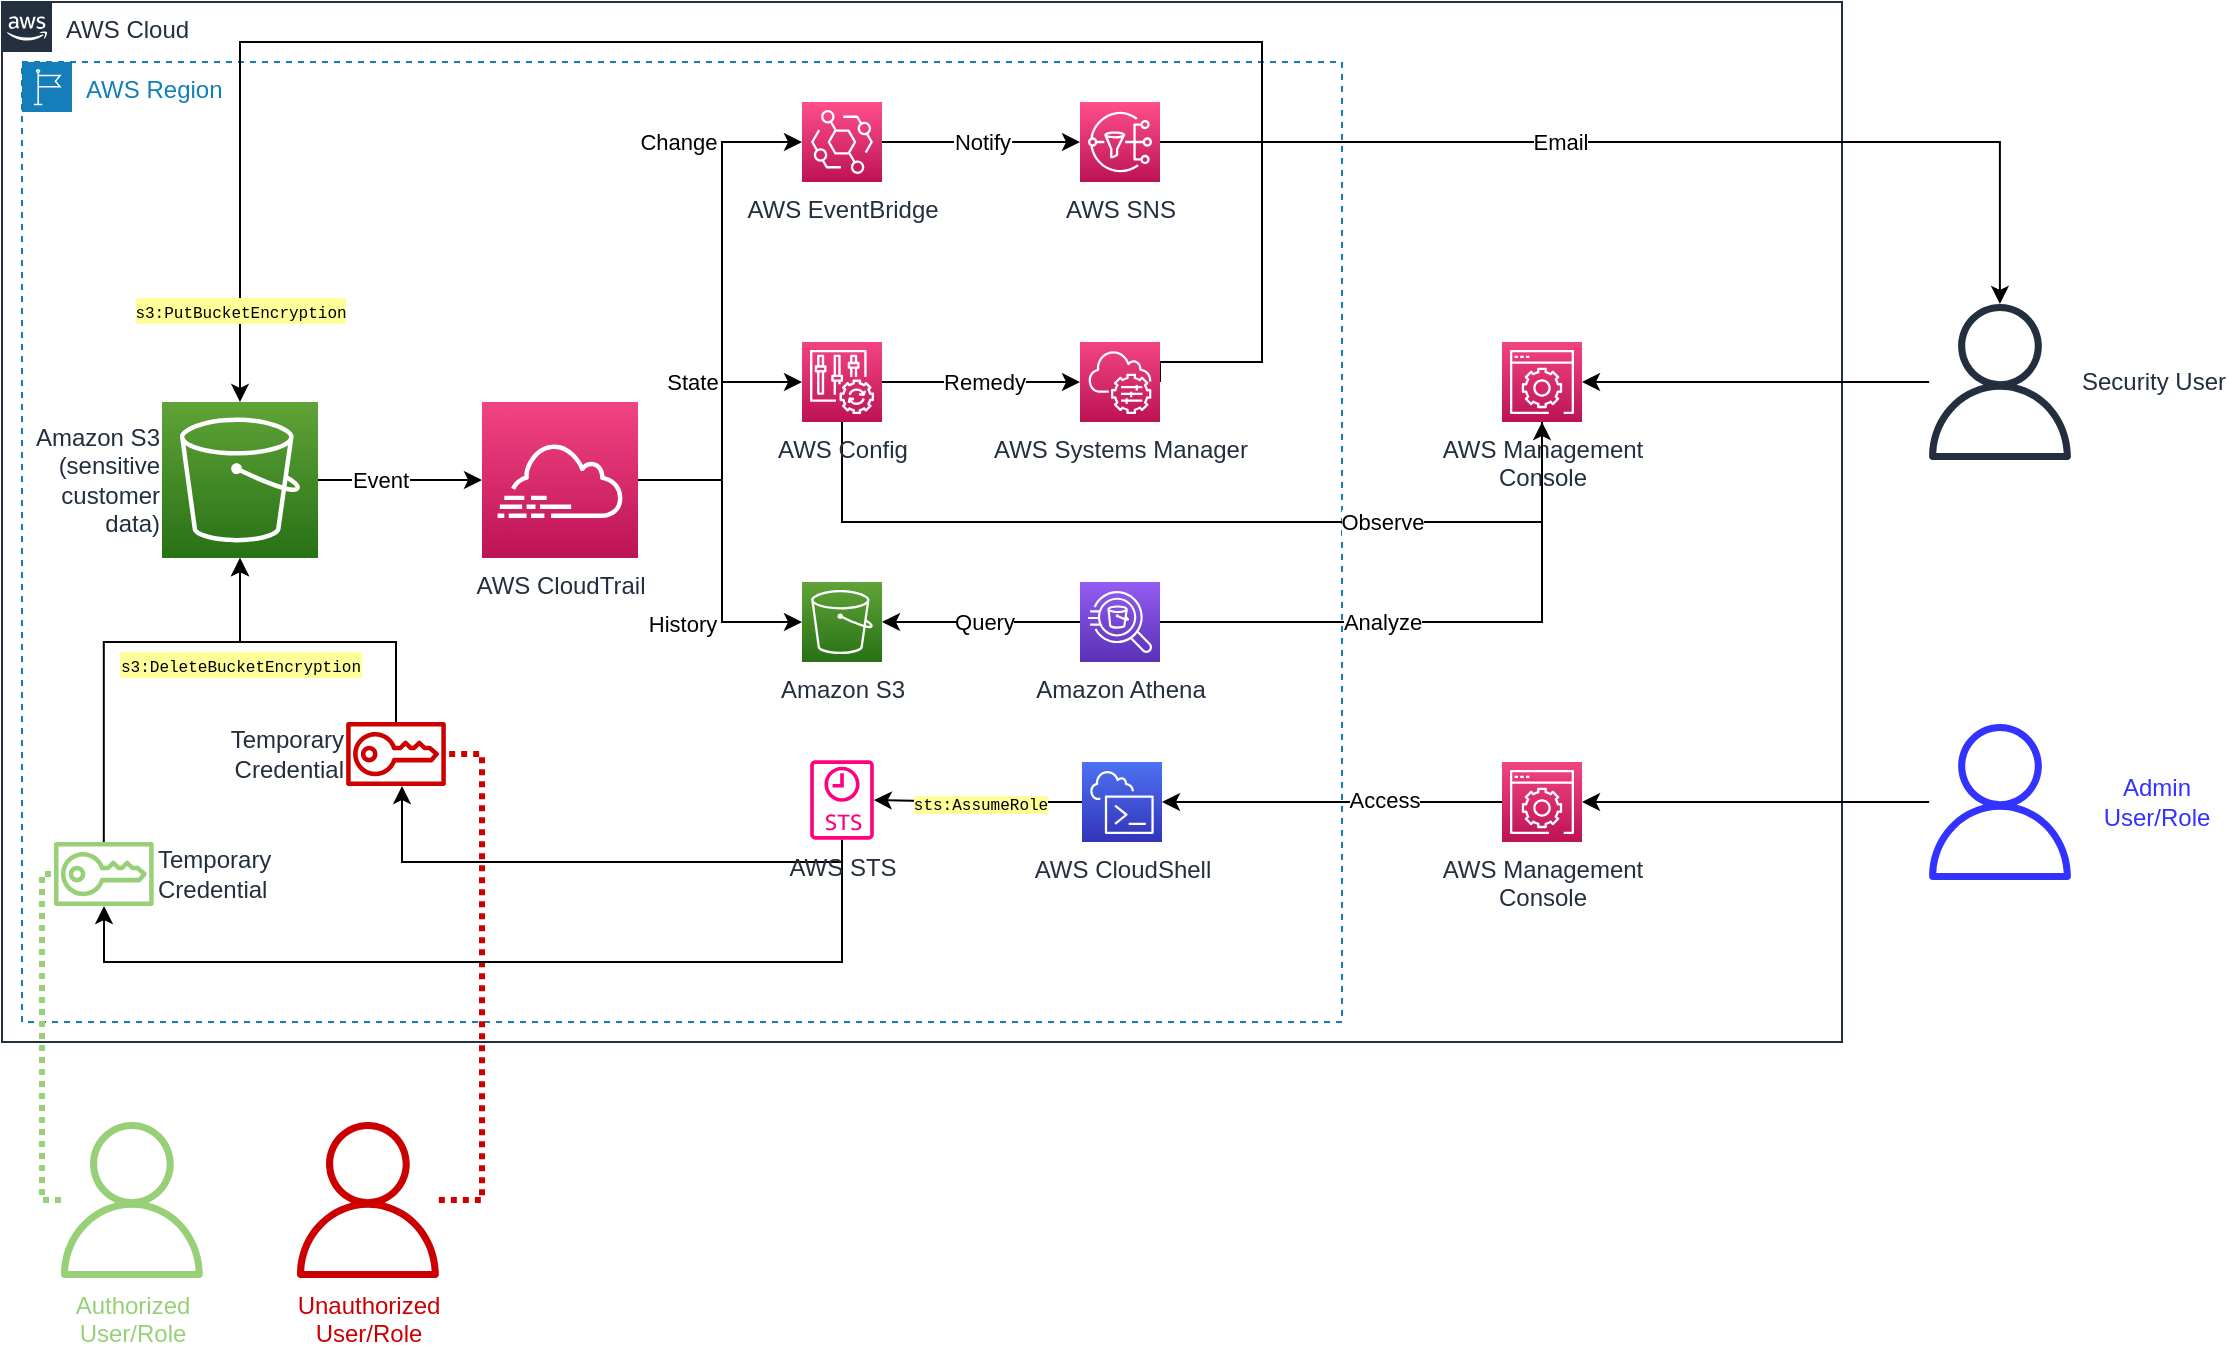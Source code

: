 <mxfile version="15.4.0" type="device"><diagram id="Bv-gd8HwqSWzunqZlA5W" name="Page-1"><mxGraphModel dx="1705" dy="812" grid="1" gridSize="10" guides="1" tooltips="1" connect="1" arrows="1" fold="1" page="1" pageScale="1" pageWidth="850" pageHeight="1100" math="0" shadow="0"><root><mxCell id="0"/><mxCell id="1" parent="0"/><mxCell id="RG5rcyg_An_Odtp8znTc-1" value="AWS Cloud" style="points=[[0,0],[0.25,0],[0.5,0],[0.75,0],[1,0],[1,0.25],[1,0.5],[1,0.75],[1,1],[0.75,1],[0.5,1],[0.25,1],[0,1],[0,0.75],[0,0.5],[0,0.25]];outlineConnect=0;gradientColor=none;html=1;whiteSpace=wrap;fontSize=12;fontStyle=0;shape=mxgraph.aws4.group;grIcon=mxgraph.aws4.group_aws_cloud_alt;strokeColor=#232F3E;fillColor=none;verticalAlign=top;align=left;spacingLeft=30;fontColor=#232F3E;dashed=0;" parent="1" vertex="1"><mxGeometry x="80" width="920" height="520" as="geometry"/></mxCell><mxCell id="RG5rcyg_An_Odtp8znTc-2" value="AWS Region" style="points=[[0,0],[0.25,0],[0.5,0],[0.75,0],[1,0],[1,0.25],[1,0.5],[1,0.75],[1,1],[0.75,1],[0.5,1],[0.25,1],[0,1],[0,0.75],[0,0.5],[0,0.25]];outlineConnect=0;gradientColor=none;html=1;whiteSpace=wrap;fontSize=12;fontStyle=0;shape=mxgraph.aws4.group;grIcon=mxgraph.aws4.group_region;strokeColor=#147EBA;fillColor=none;verticalAlign=top;align=left;spacingLeft=30;fontColor=#147EBA;dashed=1;" parent="1" vertex="1"><mxGeometry x="90" y="30" width="660" height="480" as="geometry"/></mxCell><mxCell id="RG5rcyg_An_Odtp8znTc-24" style="edgeStyle=orthogonalEdgeStyle;rounded=0;orthogonalLoop=1;jettySize=auto;html=1;" parent="1" source="RG5rcyg_An_Odtp8znTc-3" target="RG5rcyg_An_Odtp8znTc-8" edge="1"><mxGeometry relative="1" as="geometry"/></mxCell><mxCell id="RG5rcyg_An_Odtp8znTc-25" value="Event" style="edgeLabel;html=1;align=center;verticalAlign=middle;resizable=0;points=[];" parent="RG5rcyg_An_Odtp8znTc-24" vertex="1" connectable="0"><mxGeometry x="-0.244" relative="1" as="geometry"><mxPoint as="offset"/></mxGeometry></mxCell><mxCell id="RG5rcyg_An_Odtp8znTc-3" value="Amazon S3&lt;br&gt;(sensitive&lt;br&gt;customer&lt;br&gt;data)" style="sketch=0;points=[[0,0,0],[0.25,0,0],[0.5,0,0],[0.75,0,0],[1,0,0],[0,1,0],[0.25,1,0],[0.5,1,0],[0.75,1,0],[1,1,0],[0,0.25,0],[0,0.5,0],[0,0.75,0],[1,0.25,0],[1,0.5,0],[1,0.75,0]];outlineConnect=0;fontColor=#232F3E;gradientColor=#60A337;gradientDirection=north;fillColor=#277116;strokeColor=#ffffff;dashed=0;verticalLabelPosition=middle;verticalAlign=middle;align=right;html=1;fontSize=12;fontStyle=0;aspect=fixed;shape=mxgraph.aws4.resourceIcon;resIcon=mxgraph.aws4.s3;labelPosition=left;" parent="1" vertex="1"><mxGeometry x="160" y="200" width="78" height="78" as="geometry"/></mxCell><mxCell id="RG5rcyg_An_Odtp8znTc-38" style="edgeStyle=orthogonalEdgeStyle;rounded=0;orthogonalLoop=1;jettySize=auto;html=1;" parent="1" source="RG5rcyg_An_Odtp8znTc-5" target="RG5rcyg_An_Odtp8znTc-14" edge="1"><mxGeometry relative="1" as="geometry"/></mxCell><mxCell id="RG5rcyg_An_Odtp8znTc-39" value="&lt;font face=&quot;Courier New&quot; style=&quot;font-size: 8px ; background-color: rgb(255 , 255 , 153)&quot;&gt;sts:AssumeRole&lt;/font&gt;" style="edgeLabel;html=1;align=center;verticalAlign=middle;resizable=0;points=[];" parent="RG5rcyg_An_Odtp8znTc-38" vertex="1" connectable="0"><mxGeometry x="-0.002" y="-1" relative="1" as="geometry"><mxPoint as="offset"/></mxGeometry></mxCell><mxCell id="RG5rcyg_An_Odtp8znTc-5" value="AWS CloudShell" style="sketch=0;points=[[0,0,0],[0.25,0,0],[0.5,0,0],[0.75,0,0],[1,0,0],[0,1,0],[0.25,1,0],[0.5,1,0],[0.75,1,0],[1,1,0],[0,0.25,0],[0,0.5,0],[0,0.75,0],[1,0.25,0],[1,0.5,0],[1,0.75,0]];outlineConnect=0;fontColor=#232F3E;gradientColor=#4D72F3;gradientDirection=north;fillColor=#3334B9;strokeColor=#ffffff;dashed=0;verticalLabelPosition=bottom;verticalAlign=top;align=center;html=1;fontSize=12;fontStyle=0;aspect=fixed;shape=mxgraph.aws4.resourceIcon;resIcon=mxgraph.aws4.cloudshell;" parent="1" vertex="1"><mxGeometry x="620" y="380" width="40" height="40" as="geometry"/></mxCell><mxCell id="RG5rcyg_An_Odtp8znTc-41" style="edgeStyle=orthogonalEdgeStyle;rounded=0;orthogonalLoop=1;jettySize=auto;html=1;dashed=1;dashPattern=1 1;endArrow=none;endFill=0;strokeColor=#CC0000;strokeWidth=3;" parent="1" source="RG5rcyg_An_Odtp8znTc-6" target="RG5rcyg_An_Odtp8znTc-17" edge="1"><mxGeometry relative="1" as="geometry"><Array as="points"><mxPoint x="320" y="599"/><mxPoint x="320" y="376"/></Array></mxGeometry></mxCell><mxCell id="RG5rcyg_An_Odtp8znTc-6" value="&lt;font color=&quot;#cc0000&quot;&gt;Unauthorized&lt;br&gt;User/Role&lt;/font&gt;" style="sketch=0;outlineConnect=0;fontColor=#232F3E;gradientColor=none;fillColor=#CC0000;strokeColor=none;dashed=0;verticalLabelPosition=bottom;verticalAlign=top;align=center;html=1;fontSize=12;fontStyle=0;aspect=fixed;pointerEvents=1;shape=mxgraph.aws4.user;" parent="1" vertex="1"><mxGeometry x="223.96" y="560" width="78" height="78" as="geometry"/></mxCell><mxCell id="RG5rcyg_An_Odtp8znTc-36" style="edgeStyle=orthogonalEdgeStyle;rounded=0;orthogonalLoop=1;jettySize=auto;html=1;startArrow=none;" parent="1" source="IjixPm76EJKQzkqLWLev-13" target="RG5rcyg_An_Odtp8znTc-5" edge="1"><mxGeometry relative="1" as="geometry"/></mxCell><mxCell id="RG5rcyg_An_Odtp8znTc-37" value="Access" style="edgeLabel;html=1;align=center;verticalAlign=middle;resizable=0;points=[];" parent="RG5rcyg_An_Odtp8znTc-36" vertex="1" connectable="0"><mxGeometry x="0.044" y="1" relative="1" as="geometry"><mxPoint x="29" y="-2" as="offset"/></mxGeometry></mxCell><mxCell id="RG5rcyg_An_Odtp8znTc-7" value="Admin&lt;br&gt;User/Role" style="sketch=0;outlineConnect=0;fontColor=#3333FF;gradientColor=none;fillColor=#3333FF;strokeColor=none;dashed=0;verticalLabelPosition=middle;verticalAlign=middle;align=center;html=1;fontSize=12;fontStyle=0;aspect=fixed;pointerEvents=1;shape=mxgraph.aws4.user;labelPosition=right;" parent="1" vertex="1"><mxGeometry x="1040" y="361" width="78" height="78" as="geometry"/></mxCell><mxCell id="RG5rcyg_An_Odtp8znTc-26" style="edgeStyle=orthogonalEdgeStyle;rounded=0;orthogonalLoop=1;jettySize=auto;html=1;entryX=0;entryY=0.5;entryDx=0;entryDy=0;entryPerimeter=0;" parent="1" source="RG5rcyg_An_Odtp8znTc-8" target="RG5rcyg_An_Odtp8znTc-10" edge="1"><mxGeometry relative="1" as="geometry"><Array as="points"><mxPoint x="440" y="239"/><mxPoint x="440" y="70"/></Array></mxGeometry></mxCell><mxCell id="RG5rcyg_An_Odtp8znTc-28" value="Change" style="edgeLabel;html=1;align=center;verticalAlign=middle;resizable=0;points=[];" parent="RG5rcyg_An_Odtp8znTc-26" vertex="1" connectable="0"><mxGeometry x="0.007" y="-1" relative="1" as="geometry"><mxPoint x="-23" y="-85" as="offset"/></mxGeometry></mxCell><mxCell id="RG5rcyg_An_Odtp8znTc-27" style="edgeStyle=orthogonalEdgeStyle;rounded=0;orthogonalLoop=1;jettySize=auto;html=1;entryX=0;entryY=0.5;entryDx=0;entryDy=0;entryPerimeter=0;" parent="1" source="RG5rcyg_An_Odtp8znTc-8" target="RG5rcyg_An_Odtp8znTc-12" edge="1"><mxGeometry relative="1" as="geometry"><Array as="points"><mxPoint x="440" y="239"/><mxPoint x="440" y="190"/></Array></mxGeometry></mxCell><mxCell id="RG5rcyg_An_Odtp8znTc-29" value="State" style="edgeLabel;html=1;align=center;verticalAlign=middle;resizable=0;points=[];" parent="RG5rcyg_An_Odtp8znTc-27" vertex="1" connectable="0"><mxGeometry x="-0.049" relative="1" as="geometry"><mxPoint x="-15" y="-29" as="offset"/></mxGeometry></mxCell><mxCell id="IjixPm76EJKQzkqLWLev-3" style="edgeStyle=orthogonalEdgeStyle;rounded=0;orthogonalLoop=1;jettySize=auto;html=1;" edge="1" parent="1" source="RG5rcyg_An_Odtp8znTc-8" target="IjixPm76EJKQzkqLWLev-2"><mxGeometry relative="1" as="geometry"><Array as="points"><mxPoint x="440" y="239"/><mxPoint x="440" y="310"/></Array></mxGeometry></mxCell><mxCell id="IjixPm76EJKQzkqLWLev-4" value="History" style="edgeLabel;html=1;align=center;verticalAlign=middle;resizable=0;points=[];" vertex="1" connectable="0" parent="IjixPm76EJKQzkqLWLev-3"><mxGeometry x="0.129" relative="1" as="geometry"><mxPoint x="-20" y="27" as="offset"/></mxGeometry></mxCell><mxCell id="RG5rcyg_An_Odtp8znTc-8" value="AWS CloudTrail" style="sketch=0;points=[[0,0,0],[0.25,0,0],[0.5,0,0],[0.75,0,0],[1,0,0],[0,1,0],[0.25,1,0],[0.5,1,0],[0.75,1,0],[1,1,0],[0,0.25,0],[0,0.5,0],[0,0.75,0],[1,0.25,0],[1,0.5,0],[1,0.75,0]];points=[[0,0,0],[0.25,0,0],[0.5,0,0],[0.75,0,0],[1,0,0],[0,1,0],[0.25,1,0],[0.5,1,0],[0.75,1,0],[1,1,0],[0,0.25,0],[0,0.5,0],[0,0.75,0],[1,0.25,0],[1,0.5,0],[1,0.75,0]];outlineConnect=0;fontColor=#232F3E;gradientColor=#F34482;gradientDirection=north;fillColor=#BC1356;strokeColor=#ffffff;dashed=0;verticalLabelPosition=bottom;verticalAlign=top;align=center;html=1;fontSize=12;fontStyle=0;aspect=fixed;shape=mxgraph.aws4.resourceIcon;resIcon=mxgraph.aws4.cloudtrail;labelPosition=center;" parent="1" vertex="1"><mxGeometry x="320" y="200" width="78" height="78" as="geometry"/></mxCell><mxCell id="RG5rcyg_An_Odtp8znTc-40" style="edgeStyle=orthogonalEdgeStyle;rounded=0;orthogonalLoop=1;jettySize=auto;html=1;endArrow=none;endFill=0;dashed=1;strokeColor=#97D077;strokeWidth=3;dashPattern=1 1;" parent="1" source="RG5rcyg_An_Odtp8znTc-9" target="RG5rcyg_An_Odtp8znTc-16" edge="1"><mxGeometry relative="1" as="geometry"><Array as="points"><mxPoint x="100" y="599"/><mxPoint x="100" y="436"/></Array></mxGeometry></mxCell><mxCell id="RG5rcyg_An_Odtp8znTc-9" value="&lt;font color=&quot;#97d077&quot;&gt;Authorized&lt;br&gt;User/Role&lt;/font&gt;" style="sketch=0;outlineConnect=0;fontColor=#232F3E;gradientColor=none;fillColor=#97D077;strokeColor=none;dashed=0;verticalLabelPosition=bottom;verticalAlign=top;align=center;html=1;fontSize=12;fontStyle=0;aspect=fixed;pointerEvents=1;shape=mxgraph.aws4.user;" parent="1" vertex="1"><mxGeometry x="105.96" y="560" width="78" height="78" as="geometry"/></mxCell><mxCell id="RG5rcyg_An_Odtp8znTc-30" style="edgeStyle=orthogonalEdgeStyle;rounded=0;orthogonalLoop=1;jettySize=auto;html=1;entryX=0;entryY=0.5;entryDx=0;entryDy=0;entryPerimeter=0;" parent="1" source="RG5rcyg_An_Odtp8znTc-10" target="RG5rcyg_An_Odtp8znTc-13" edge="1"><mxGeometry relative="1" as="geometry"/></mxCell><mxCell id="RG5rcyg_An_Odtp8znTc-32" value="Notify" style="edgeLabel;html=1;align=center;verticalAlign=middle;resizable=0;points=[];" parent="RG5rcyg_An_Odtp8znTc-30" vertex="1" connectable="0"><mxGeometry x="-0.645" y="-3" relative="1" as="geometry"><mxPoint x="32" y="-3" as="offset"/></mxGeometry></mxCell><mxCell id="RG5rcyg_An_Odtp8znTc-10" value="AWS EventBridge" style="sketch=0;points=[[0,0,0],[0.25,0,0],[0.5,0,0],[0.75,0,0],[1,0,0],[0,1,0],[0.25,1,0],[0.5,1,0],[0.75,1,0],[1,1,0],[0,0.25,0],[0,0.5,0],[0,0.75,0],[1,0.25,0],[1,0.5,0],[1,0.75,0]];outlineConnect=0;fontColor=#232F3E;gradientColor=#FF4F8B;gradientDirection=north;fillColor=#BC1356;strokeColor=#ffffff;dashed=0;verticalLabelPosition=bottom;verticalAlign=top;align=center;html=1;fontSize=12;fontStyle=0;aspect=fixed;shape=mxgraph.aws4.resourceIcon;resIcon=mxgraph.aws4.eventbridge;" parent="1" vertex="1"><mxGeometry x="480" y="50" width="40" height="40" as="geometry"/></mxCell><mxCell id="EBJLqPZPEdVNuUjBcLnt-6" style="edgeStyle=orthogonalEdgeStyle;rounded=0;orthogonalLoop=1;jettySize=auto;html=1;" parent="1" source="RG5rcyg_An_Odtp8znTc-12" target="IjixPm76EJKQzkqLWLev-16" edge="1"><mxGeometry relative="1" as="geometry"><Array as="points"><mxPoint x="500" y="260"/><mxPoint x="850" y="260"/></Array></mxGeometry></mxCell><mxCell id="EBJLqPZPEdVNuUjBcLnt-7" value="Observe" style="edgeLabel;html=1;align=center;verticalAlign=middle;resizable=0;points=[];" parent="EBJLqPZPEdVNuUjBcLnt-6" vertex="1" connectable="0"><mxGeometry x="0.134" y="2" relative="1" as="geometry"><mxPoint x="65" y="2" as="offset"/></mxGeometry></mxCell><mxCell id="IjixPm76EJKQzkqLWLev-1" style="edgeStyle=orthogonalEdgeStyle;rounded=0;orthogonalLoop=1;jettySize=auto;html=1;" edge="1" parent="1" source="RG5rcyg_An_Odtp8znTc-12" target="EBJLqPZPEdVNuUjBcLnt-8"><mxGeometry relative="1" as="geometry"/></mxCell><mxCell id="IjixPm76EJKQzkqLWLev-5" value="Remedy" style="edgeLabel;html=1;align=center;verticalAlign=middle;resizable=0;points=[];" vertex="1" connectable="0" parent="IjixPm76EJKQzkqLWLev-1"><mxGeometry x="0.03" relative="1" as="geometry"><mxPoint as="offset"/></mxGeometry></mxCell><mxCell id="RG5rcyg_An_Odtp8znTc-12" value="AWS Config" style="sketch=0;points=[[0,0,0],[0.25,0,0],[0.5,0,0],[0.75,0,0],[1,0,0],[0,1,0],[0.25,1,0],[0.5,1,0],[0.75,1,0],[1,1,0],[0,0.25,0],[0,0.5,0],[0,0.75,0],[1,0.25,0],[1,0.5,0],[1,0.75,0]];points=[[0,0,0],[0.25,0,0],[0.5,0,0],[0.75,0,0],[1,0,0],[0,1,0],[0.25,1,0],[0.5,1,0],[0.75,1,0],[1,1,0],[0,0.25,0],[0,0.5,0],[0,0.75,0],[1,0.25,0],[1,0.5,0],[1,0.75,0]];outlineConnect=0;fontColor=#232F3E;gradientColor=#F34482;gradientDirection=north;fillColor=#BC1356;strokeColor=#ffffff;dashed=0;verticalLabelPosition=bottom;verticalAlign=top;align=center;html=1;fontSize=12;fontStyle=0;aspect=fixed;shape=mxgraph.aws4.resourceIcon;resIcon=mxgraph.aws4.config;" parent="1" vertex="1"><mxGeometry x="480.01" y="170" width="40" height="40" as="geometry"/></mxCell><mxCell id="RG5rcyg_An_Odtp8znTc-34" style="edgeStyle=orthogonalEdgeStyle;rounded=0;orthogonalLoop=1;jettySize=auto;html=1;" parent="1" source="RG5rcyg_An_Odtp8znTc-13" target="RG5rcyg_An_Odtp8znTc-15" edge="1"><mxGeometry relative="1" as="geometry"/></mxCell><mxCell id="RG5rcyg_An_Odtp8znTc-35" value="Email" style="edgeLabel;html=1;align=center;verticalAlign=middle;resizable=0;points=[];" parent="RG5rcyg_An_Odtp8znTc-34" vertex="1" connectable="0"><mxGeometry x="-0.14" y="-1" relative="1" as="geometry"><mxPoint x="-16" y="-1" as="offset"/></mxGeometry></mxCell><mxCell id="RG5rcyg_An_Odtp8znTc-13" value="AWS SNS" style="sketch=0;points=[[0,0,0],[0.25,0,0],[0.5,0,0],[0.75,0,0],[1,0,0],[0,1,0],[0.25,1,0],[0.5,1,0],[0.75,1,0],[1,1,0],[0,0.25,0],[0,0.5,0],[0,0.75,0],[1,0.25,0],[1,0.5,0],[1,0.75,0]];outlineConnect=0;fontColor=#232F3E;gradientColor=#FF4F8B;gradientDirection=north;fillColor=#BC1356;strokeColor=#ffffff;dashed=0;verticalLabelPosition=bottom;verticalAlign=top;align=center;html=1;fontSize=12;fontStyle=0;aspect=fixed;shape=mxgraph.aws4.resourceIcon;resIcon=mxgraph.aws4.sns;" parent="1" vertex="1"><mxGeometry x="619" y="50" width="40" height="40" as="geometry"/></mxCell><mxCell id="RG5rcyg_An_Odtp8znTc-18" style="edgeStyle=orthogonalEdgeStyle;rounded=0;orthogonalLoop=1;jettySize=auto;html=1;" parent="1" source="RG5rcyg_An_Odtp8znTc-14" target="RG5rcyg_An_Odtp8znTc-16" edge="1"><mxGeometry relative="1" as="geometry"><Array as="points"><mxPoint x="500" y="480"/><mxPoint x="131" y="480"/></Array></mxGeometry></mxCell><mxCell id="RG5rcyg_An_Odtp8znTc-19" style="edgeStyle=orthogonalEdgeStyle;rounded=0;orthogonalLoop=1;jettySize=auto;html=1;" parent="1" source="RG5rcyg_An_Odtp8znTc-14" target="RG5rcyg_An_Odtp8znTc-17" edge="1"><mxGeometry relative="1" as="geometry"><Array as="points"><mxPoint x="500" y="430"/><mxPoint x="280" y="430"/></Array></mxGeometry></mxCell><mxCell id="RG5rcyg_An_Odtp8znTc-14" value="AWS STS" style="sketch=0;outlineConnect=0;fontColor=#232F3E;gradientColor=none;fillColor=#FF0080;strokeColor=none;dashed=0;verticalLabelPosition=bottom;verticalAlign=top;align=center;html=1;fontSize=12;fontStyle=0;aspect=fixed;pointerEvents=1;shape=mxgraph.aws4.sts_alternate;" parent="1" vertex="1"><mxGeometry x="484.11" y="379" width="31.79" height="40" as="geometry"/></mxCell><mxCell id="RG5rcyg_An_Odtp8znTc-15" value="Security User" style="sketch=0;outlineConnect=0;fontColor=#232F3E;gradientColor=none;fillColor=#232F3E;strokeColor=none;dashed=0;verticalLabelPosition=middle;verticalAlign=middle;align=left;html=1;fontSize=12;fontStyle=0;aspect=fixed;pointerEvents=1;shape=mxgraph.aws4.user;labelPosition=right;" parent="1" vertex="1"><mxGeometry x="1040" y="151" width="78" height="78" as="geometry"/></mxCell><mxCell id="RG5rcyg_An_Odtp8znTc-20" style="edgeStyle=orthogonalEdgeStyle;rounded=0;orthogonalLoop=1;jettySize=auto;html=1;" parent="1" source="RG5rcyg_An_Odtp8znTc-16" target="RG5rcyg_An_Odtp8znTc-3" edge="1"><mxGeometry relative="1" as="geometry"><Array as="points"><mxPoint x="131" y="320"/><mxPoint x="199" y="320"/></Array></mxGeometry></mxCell><mxCell id="RG5rcyg_An_Odtp8znTc-22" value="&lt;font style=&quot;font-size: 8px&quot; face=&quot;Courier New&quot;&gt;s3:DeleteBucketEncryption&lt;/font&gt;" style="edgeLabel;html=1;align=center;verticalAlign=middle;resizable=0;points=[];labelBackgroundColor=#FFFF99;" parent="RG5rcyg_An_Odtp8znTc-20" vertex="1" connectable="0"><mxGeometry x="-0.48" relative="1" as="geometry"><mxPoint x="68" y="-35" as="offset"/></mxGeometry></mxCell><mxCell id="RG5rcyg_An_Odtp8znTc-16" value="Temporary&lt;br&gt;Credential" style="sketch=0;outlineConnect=0;fontColor=#232F3E;gradientColor=none;fillColor=#97D077;strokeColor=none;dashed=0;verticalLabelPosition=middle;verticalAlign=middle;align=left;html=1;fontSize=12;fontStyle=0;aspect=fixed;pointerEvents=1;shape=mxgraph.aws4.sts;labelPosition=right;" parent="1" vertex="1"><mxGeometry x="105.96" y="420" width="49.92" height="32" as="geometry"/></mxCell><mxCell id="RG5rcyg_An_Odtp8znTc-21" style="edgeStyle=orthogonalEdgeStyle;rounded=0;orthogonalLoop=1;jettySize=auto;html=1;" parent="1" source="RG5rcyg_An_Odtp8znTc-17" target="RG5rcyg_An_Odtp8znTc-3" edge="1"><mxGeometry relative="1" as="geometry"><Array as="points"><mxPoint x="277" y="320"/><mxPoint x="199" y="320"/></Array></mxGeometry></mxCell><mxCell id="RG5rcyg_An_Odtp8znTc-17" value="Temporary&lt;br&gt;Credential" style="sketch=0;outlineConnect=0;fontColor=#232F3E;gradientColor=none;fillColor=#CC0000;strokeColor=none;dashed=0;verticalLabelPosition=middle;verticalAlign=middle;align=right;html=1;fontSize=12;fontStyle=0;aspect=fixed;pointerEvents=1;shape=mxgraph.aws4.sts;labelPosition=left;" parent="1" vertex="1"><mxGeometry x="252.04" y="360" width="49.92" height="32" as="geometry"/></mxCell><mxCell id="EBJLqPZPEdVNuUjBcLnt-3" value="&lt;font face=&quot;Courier New&quot; style=&quot;font-size: 8px&quot;&gt;s3:PutBucketEncryption&lt;/font&gt;" style="edgeStyle=orthogonalEdgeStyle;rounded=0;orthogonalLoop=1;jettySize=auto;html=1;entryX=0.5;entryY=0;entryDx=0;entryDy=0;entryPerimeter=0;exitX=1;exitY=0.5;exitDx=0;exitDy=0;exitPerimeter=0;labelBackgroundColor=#FFFF99;" parent="1" target="RG5rcyg_An_Odtp8znTc-3" edge="1" source="EBJLqPZPEdVNuUjBcLnt-8"><mxGeometry x="0.898" relative="1" as="geometry"><mxPoint x="659" y="300" as="sourcePoint"/><Array as="points"><mxPoint x="710" y="180"/><mxPoint x="710" y="20"/><mxPoint x="199" y="20"/></Array><mxPoint as="offset"/></mxGeometry></mxCell><mxCell id="EBJLqPZPEdVNuUjBcLnt-5" value="&lt;span style=&quot;color: rgba(0 , 0 , 0 , 0) ; font-family: monospace ; font-size: 0px ; background-color: rgb(248 , 249 , 250)&quot;&gt;%3CmxGraphModel%3E%3Croot%3E%3CmxCell%20id%3D%220%22%2F%3E%3CmxCell%20id%3D%221%22%20parent%3D%220%22%2F%3E%3CmxCell%20id%3D%222%22%20value%3D%22%26lt%3Bfont%20style%3D%26quot%3Bfont-size%3A%2011px%26quot%3B%26gt%3BDeleteBucketEncryption%26lt%3B%2Ffont%26gt%3B%22%20style%3D%22edgeLabel%3Bhtml%3D1%3Balign%3Dcenter%3BverticalAlign%3Dmiddle%3Bresizable%3D0%3Bpoints%3D%5B%5D%3B%22%20vertex%3D%221%22%20connectable%3D%220%22%20parent%3D%221%22%3E%3CmxGeometry%20x%3D%22203.9%22%20y%3D%22330%22%20as%3D%22geometry%22%2F%3E%3C%2FmxCell%3E%3C%2Froot%3E%3C%2FmxGraphModel%3&lt;/span&gt;&lt;span style=&quot;color: rgba(0 , 0 , 0 , 0) ; font-family: monospace ; font-size: 0px ; background-color: rgb(248 , 249 , 250)&quot;&gt;%3CmxGraphModel%3E%3Croot%3E%3CmxCell%20id%3D%220%22%2F%3E%3CmxCell%20id%3D%221%22%20parent%3D%220%22%2F%3E%3CmxCell%20id%3D%222%22%20value%3D%22%26lt%3Bfont%20style%3D%26quot%3Bfont-size%3A%2011px%26quot%3B%26gt%3BDeleteBucketEncryption%26lt%3B%2Ffont%26gt%3B%22%20style%3D%22edgeLabel%3Bhtml%3D1%3Balign%3Dcenter%3BverticalAlign%3Dmiddle%3Bresizable%3D0%3Bpoints%3D%5B%5D%3B%22%20vertex%3D%221%22%20connectable%3D%220%22%20parent%3D%221%22%3E%3CmxGeometry%20x%3D%22203.9%22%20y%3D%22330%22%20as%3D%22geometry%22%2F%3E%3C%2FmxCell%3E%3C%2Froot%3E%3C%2FmxGraphModel%3EPutt&lt;/span&gt;" style="edgeLabel;html=1;align=center;verticalAlign=middle;resizable=0;points=[];" parent="EBJLqPZPEdVNuUjBcLnt-3" vertex="1" connectable="0"><mxGeometry x="0.205" relative="1" as="geometry"><mxPoint as="offset"/></mxGeometry></mxCell><mxCell id="EBJLqPZPEdVNuUjBcLnt-8" value="AWS Systems Manager" style="sketch=0;points=[[0,0,0],[0.25,0,0],[0.5,0,0],[0.75,0,0],[1,0,0],[0,1,0],[0.25,1,0],[0.5,1,0],[0.75,1,0],[1,1,0],[0,0.25,0],[0,0.5,0],[0,0.75,0],[1,0.25,0],[1,0.5,0],[1,0.75,0]];points=[[0,0,0],[0.25,0,0],[0.5,0,0],[0.75,0,0],[1,0,0],[0,1,0],[0.25,1,0],[0.5,1,0],[0.75,1,0],[1,1,0],[0,0.25,0],[0,0.5,0],[0,0.75,0],[1,0.25,0],[1,0.5,0],[1,0.75,0]];outlineConnect=0;fontColor=#232F3E;gradientColor=#F34482;gradientDirection=north;fillColor=#BC1356;strokeColor=#ffffff;dashed=0;verticalLabelPosition=bottom;verticalAlign=top;align=center;html=1;fontSize=12;fontStyle=0;aspect=fixed;shape=mxgraph.aws4.resourceIcon;resIcon=mxgraph.aws4.systems_manager;" parent="1" vertex="1"><mxGeometry x="619" y="170" width="40" height="40" as="geometry"/></mxCell><mxCell id="IjixPm76EJKQzkqLWLev-2" value="Amazon S3" style="sketch=0;points=[[0,0,0],[0.25,0,0],[0.5,0,0],[0.75,0,0],[1,0,0],[0,1,0],[0.25,1,0],[0.5,1,0],[0.75,1,0],[1,1,0],[0,0.25,0],[0,0.5,0],[0,0.75,0],[1,0.25,0],[1,0.5,0],[1,0.75,0]];outlineConnect=0;fontColor=#232F3E;gradientColor=#60A337;gradientDirection=north;fillColor=#277116;strokeColor=#ffffff;dashed=0;verticalLabelPosition=bottom;verticalAlign=top;align=center;html=1;fontSize=12;fontStyle=0;aspect=fixed;shape=mxgraph.aws4.resourceIcon;resIcon=mxgraph.aws4.s3;" vertex="1" parent="1"><mxGeometry x="480" y="290" width="40" height="40" as="geometry"/></mxCell><mxCell id="IjixPm76EJKQzkqLWLev-9" style="edgeStyle=orthogonalEdgeStyle;rounded=0;orthogonalLoop=1;jettySize=auto;html=1;entryX=1;entryY=0.5;entryDx=0;entryDy=0;entryPerimeter=0;" edge="1" parent="1" source="IjixPm76EJKQzkqLWLev-8" target="IjixPm76EJKQzkqLWLev-2"><mxGeometry relative="1" as="geometry"/></mxCell><mxCell id="IjixPm76EJKQzkqLWLev-10" value="Query" style="edgeLabel;html=1;align=center;verticalAlign=middle;resizable=0;points=[];" vertex="1" connectable="0" parent="IjixPm76EJKQzkqLWLev-9"><mxGeometry x="0.024" relative="1" as="geometry"><mxPoint x="2" as="offset"/></mxGeometry></mxCell><mxCell id="IjixPm76EJKQzkqLWLev-11" style="edgeStyle=orthogonalEdgeStyle;rounded=0;orthogonalLoop=1;jettySize=auto;html=1;startArrow=classic;startFill=1;endArrow=none;endFill=0;" edge="1" parent="1" source="IjixPm76EJKQzkqLWLev-16" target="RG5rcyg_An_Odtp8znTc-15"><mxGeometry relative="1" as="geometry"/></mxCell><mxCell id="IjixPm76EJKQzkqLWLev-8" value="Amazon Athena" style="sketch=0;points=[[0,0,0],[0.25,0,0],[0.5,0,0],[0.75,0,0],[1,0,0],[0,1,0],[0.25,1,0],[0.5,1,0],[0.75,1,0],[1,1,0],[0,0.25,0],[0,0.5,0],[0,0.75,0],[1,0.25,0],[1,0.5,0],[1,0.75,0]];outlineConnect=0;fontColor=#232F3E;gradientColor=#945DF2;gradientDirection=north;fillColor=#5A30B5;strokeColor=#ffffff;dashed=0;verticalLabelPosition=bottom;verticalAlign=top;align=center;html=1;fontSize=12;fontStyle=0;aspect=fixed;shape=mxgraph.aws4.resourceIcon;resIcon=mxgraph.aws4.athena;" vertex="1" parent="1"><mxGeometry x="619" y="290" width="40" height="40" as="geometry"/></mxCell><mxCell id="IjixPm76EJKQzkqLWLev-13" value="AWS Management&lt;br&gt;Console" style="sketch=0;points=[[0,0,0],[0.25,0,0],[0.5,0,0],[0.75,0,0],[1,0,0],[0,1,0],[0.25,1,0],[0.5,1,0],[0.75,1,0],[1,1,0],[0,0.25,0],[0,0.5,0],[0,0.75,0],[1,0.25,0],[1,0.5,0],[1,0.75,0]];points=[[0,0,0],[0.25,0,0],[0.5,0,0],[0.75,0,0],[1,0,0],[0,1,0],[0.25,1,0],[0.5,1,0],[0.75,1,0],[1,1,0],[0,0.25,0],[0,0.5,0],[0,0.75,0],[1,0.25,0],[1,0.5,0],[1,0.75,0]];outlineConnect=0;fontColor=#232F3E;gradientColor=#F34482;gradientDirection=north;fillColor=#BC1356;strokeColor=#ffffff;dashed=0;verticalLabelPosition=bottom;verticalAlign=top;align=center;html=1;fontSize=12;fontStyle=0;aspect=fixed;shape=mxgraph.aws4.resourceIcon;resIcon=mxgraph.aws4.management_console;labelBackgroundColor=none;" vertex="1" parent="1"><mxGeometry x="830" y="380" width="40" height="40" as="geometry"/></mxCell><mxCell id="IjixPm76EJKQzkqLWLev-14" value="" style="edgeStyle=orthogonalEdgeStyle;rounded=0;orthogonalLoop=1;jettySize=auto;html=1;endArrow=classic;startArrow=none;startFill=0;endFill=1;" edge="1" parent="1" source="RG5rcyg_An_Odtp8znTc-7" target="IjixPm76EJKQzkqLWLev-13"><mxGeometry relative="1" as="geometry"><mxPoint x="1043.545" y="399" as="sourcePoint"/><mxPoint x="660" y="400" as="targetPoint"/></mxGeometry></mxCell><mxCell id="IjixPm76EJKQzkqLWLev-16" value="AWS Management&lt;br&gt;Console" style="sketch=0;points=[[0,0,0],[0.25,0,0],[0.5,0,0],[0.75,0,0],[1,0,0],[0,1,0],[0.25,1,0],[0.5,1,0],[0.75,1,0],[1,1,0],[0,0.25,0],[0,0.5,0],[0,0.75,0],[1,0.25,0],[1,0.5,0],[1,0.75,0]];points=[[0,0,0],[0.25,0,0],[0.5,0,0],[0.75,0,0],[1,0,0],[0,1,0],[0.25,1,0],[0.5,1,0],[0.75,1,0],[1,1,0],[0,0.25,0],[0,0.5,0],[0,0.75,0],[1,0.25,0],[1,0.5,0],[1,0.75,0]];outlineConnect=0;fontColor=#232F3E;gradientColor=#F34482;gradientDirection=north;fillColor=#BC1356;strokeColor=#ffffff;dashed=0;verticalLabelPosition=bottom;verticalAlign=top;align=center;html=1;fontSize=12;fontStyle=0;aspect=fixed;shape=mxgraph.aws4.resourceIcon;resIcon=mxgraph.aws4.management_console;labelBackgroundColor=none;" vertex="1" parent="1"><mxGeometry x="830" y="170" width="40" height="40" as="geometry"/></mxCell><mxCell id="IjixPm76EJKQzkqLWLev-17" value="" style="edgeStyle=orthogonalEdgeStyle;rounded=0;orthogonalLoop=1;jettySize=auto;html=1;endArrow=none;" edge="1" parent="1" source="IjixPm76EJKQzkqLWLev-8" target="IjixPm76EJKQzkqLWLev-16"><mxGeometry relative="1" as="geometry"><mxPoint x="659" y="310" as="sourcePoint"/><mxPoint x="1079" y="278" as="targetPoint"/></mxGeometry></mxCell><mxCell id="IjixPm76EJKQzkqLWLev-18" value="Analyze" style="edgeLabel;html=1;align=center;verticalAlign=middle;resizable=0;points=[];" vertex="1" connectable="0" parent="IjixPm76EJKQzkqLWLev-17"><mxGeometry x="-0.451" relative="1" as="geometry"><mxPoint x="31" as="offset"/></mxGeometry></mxCell></root></mxGraphModel></diagram></mxfile>